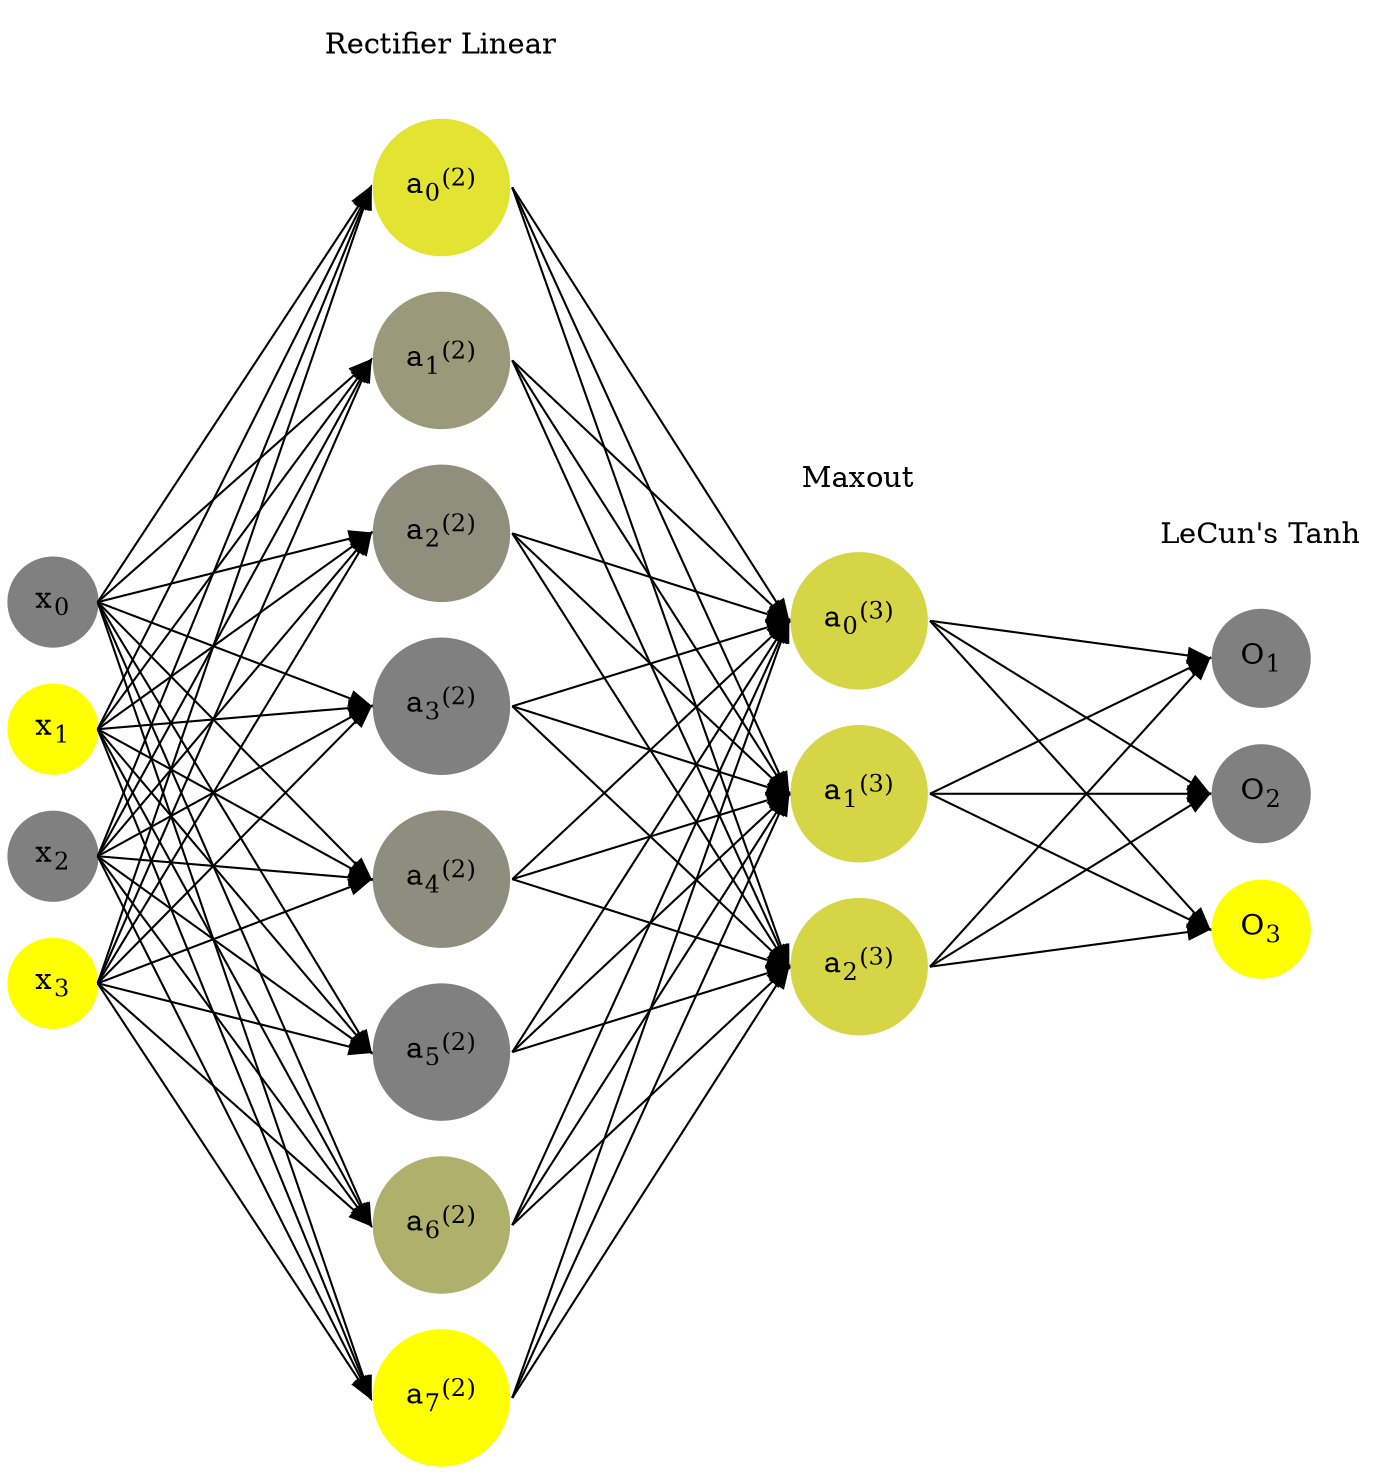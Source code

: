 digraph G {
	rankdir = LR;
	splines=false;
	edge[style=invis];
	ranksep= 1.4;
	{
	node [shape=circle, color="0.1667, 0.0, 0.5", style=filled, fillcolor="0.1667, 0.0, 0.5"];
	x0 [label=<x<sub>0</sub>>];
	}
	{
	node [shape=circle, color="0.1667, 1.0, 1.0", style=filled, fillcolor="0.1667, 1.0, 1.0"];
	x1 [label=<x<sub>1</sub>>];
	}
	{
	node [shape=circle, color="0.1667, 0.0, 0.5", style=filled, fillcolor="0.1667, 0.0, 0.5"];
	x2 [label=<x<sub>2</sub>>];
	}
	{
	node [shape=circle, color="0.1667, 1.0, 1.0", style=filled, fillcolor="0.1667, 1.0, 1.0"];
	x3 [label=<x<sub>3</sub>>];
	}
	{
	node [shape=circle, color="0.1667, 0.778963, 0.889481", style=filled, fillcolor="0.1667, 0.778963, 0.889481"];
	a02 [label=<a<sub>0</sub><sup>(2)</sup>>];
	}
	{
	node [shape=circle, color="0.1667, 0.203980, 0.601990", style=filled, fillcolor="0.1667, 0.203980, 0.601990"];
	a12 [label=<a<sub>1</sub><sup>(2)</sup>>];
	}
	{
	node [shape=circle, color="0.1667, 0.120701, 0.560350", style=filled, fillcolor="0.1667, 0.120701, 0.560350"];
	a22 [label=<a<sub>2</sub><sup>(2)</sup>>];
	}
	{
	node [shape=circle, color="0.1667, 0.000000, 0.500000", style=filled, fillcolor="0.1667, 0.000000, 0.500000"];
	a32 [label=<a<sub>3</sub><sup>(2)</sup>>];
	}
	{
	node [shape=circle, color="0.1667, 0.111523, 0.555761", style=filled, fillcolor="0.1667, 0.111523, 0.555761"];
	a42 [label=<a<sub>4</sub><sup>(2)</sup>>];
	}
	{
	node [shape=circle, color="0.1667, 0.000000, 0.500000", style=filled, fillcolor="0.1667, 0.000000, 0.500000"];
	a52 [label=<a<sub>5</sub><sup>(2)</sup>>];
	}
	{
	node [shape=circle, color="0.1667, 0.381704, 0.690852", style=filled, fillcolor="0.1667, 0.381704, 0.690852"];
	a62 [label=<a<sub>6</sub><sup>(2)</sup>>];
	}
	{
	node [shape=circle, color="0.1667, 2.026579, 1.513290", style=filled, fillcolor="0.1667, 2.026579, 1.513290"];
	a72 [label=<a<sub>7</sub><sup>(2)</sup>>];
	}
	{
	node [shape=circle, color="0.1667, 0.668595, 0.834297", style=filled, fillcolor="0.1667, 0.668595, 0.834297"];
	a03 [label=<a<sub>0</sub><sup>(3)</sup>>];
	}
	{
	node [shape=circle, color="0.1667, 0.668595, 0.834297", style=filled, fillcolor="0.1667, 0.668595, 0.834297"];
	a13 [label=<a<sub>1</sub><sup>(3)</sup>>];
	}
	{
	node [shape=circle, color="0.1667, 0.668595, 0.834297", style=filled, fillcolor="0.1667, 0.668595, 0.834297"];
	a23 [label=<a<sub>2</sub><sup>(3)</sup>>];
	}
	{
	node [shape=circle, color="0.1667, 0.0, 0.5", style=filled, fillcolor="0.1667, 0.0, 0.5"];
	O1 [label=<O<sub>1</sub>>];
	}
	{
	node [shape=circle, color="0.1667, 0.0, 0.5", style=filled, fillcolor="0.1667, 0.0, 0.5"];
	O2 [label=<O<sub>2</sub>>];
	}
	{
	node [shape=circle, color="0.1667, 1.0, 1.0", style=filled, fillcolor="0.1667, 1.0, 1.0"];
	O3 [label=<O<sub>3</sub>>];
	}
	{
	rank=same;
	x0->x1->x2->x3;
	}
	{
	rank=same;
	a02->a12->a22->a32->a42->a52->a62->a72;
	}
	{
	rank=same;
	a03->a13->a23;
	}
	{
	rank=same;
	O1->O2->O3;
	}
	l1 [shape=plaintext,label="Rectifier Linear"];
	l1->a02;
	{rank=same; l1;a02};
	l2 [shape=plaintext,label="Maxout"];
	l2->a03;
	{rank=same; l2;a03};
	l3 [shape=plaintext,label="LeCun's Tanh"];
	l3->O1;
	{rank=same; l3;O1};
edge[style=solid, tailport=e, headport=w];
	{x0;x1;x2;x3} -> {a02;a12;a22;a32;a42;a52;a62;a72};
	{a02;a12;a22;a32;a42;a52;a62;a72} -> {a03;a13;a23};
	{a03;a13;a23} -> {O1,O2,O3};
}
